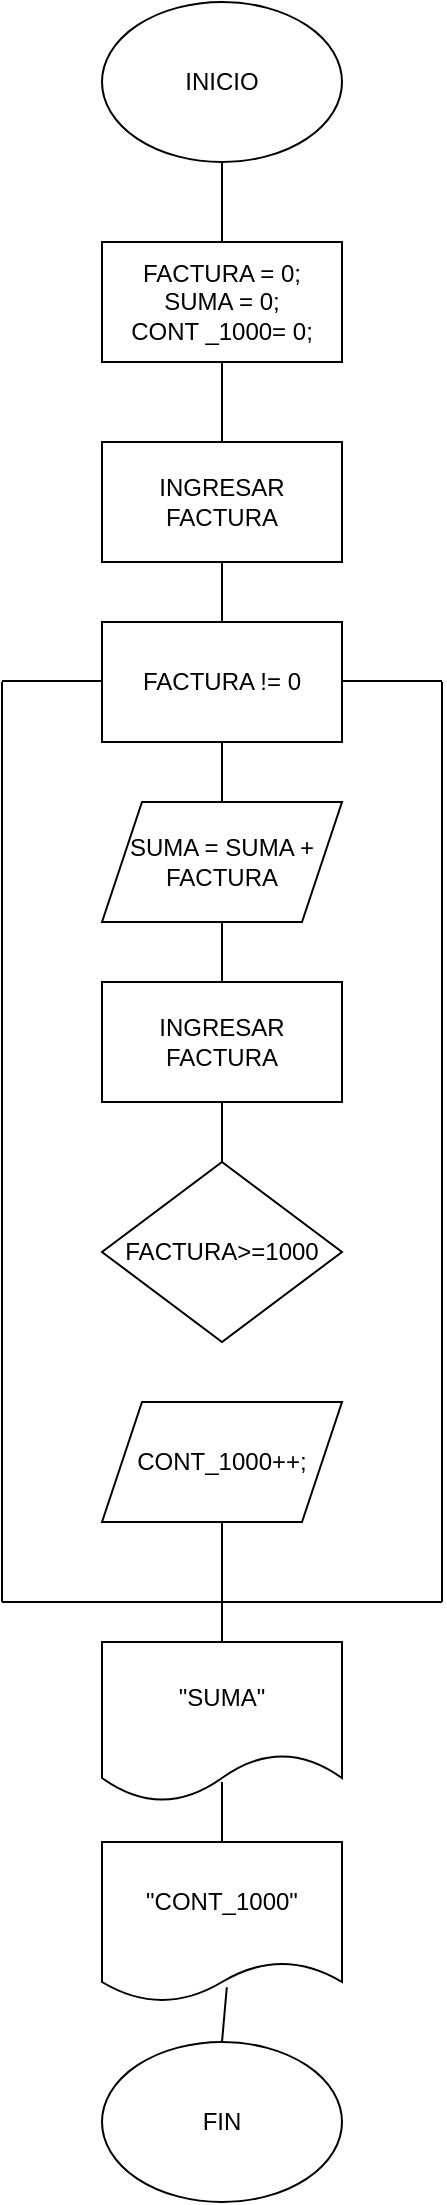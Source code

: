 <mxfile version="18.0.0" type="device"><diagram id="xd568376WLOU116ka88S" name="Page-1"><mxGraphModel dx="1038" dy="547" grid="1" gridSize="10" guides="1" tooltips="1" connect="1" arrows="1" fold="1" page="1" pageScale="1" pageWidth="827" pageHeight="1169" math="0" shadow="0"><root><mxCell id="0"/><mxCell id="1" parent="0"/><mxCell id="PqCUlBdN-0RynIYYcnz2-1" value="INICIO" style="ellipse;whiteSpace=wrap;html=1;" vertex="1" parent="1"><mxGeometry x="330" y="40" width="120" height="80" as="geometry"/></mxCell><mxCell id="PqCUlBdN-0RynIYYcnz2-2" value="" style="endArrow=none;html=1;rounded=0;" edge="1" parent="1"><mxGeometry width="50" height="50" relative="1" as="geometry"><mxPoint x="390" y="160" as="sourcePoint"/><mxPoint x="390" y="120" as="targetPoint"/></mxGeometry></mxCell><mxCell id="PqCUlBdN-0RynIYYcnz2-3" value="FACTURA = 0;&lt;br&gt;SUMA = 0;&lt;br&gt;CONT _1000= 0;" style="rounded=0;whiteSpace=wrap;html=1;" vertex="1" parent="1"><mxGeometry x="330" y="160" width="120" height="60" as="geometry"/></mxCell><mxCell id="PqCUlBdN-0RynIYYcnz2-4" value="INGRESAR FACTURA" style="rounded=0;whiteSpace=wrap;html=1;" vertex="1" parent="1"><mxGeometry x="330" y="260" width="120" height="60" as="geometry"/></mxCell><mxCell id="PqCUlBdN-0RynIYYcnz2-5" value="" style="endArrow=none;html=1;rounded=0;exitX=0.5;exitY=0;exitDx=0;exitDy=0;" edge="1" parent="1" source="PqCUlBdN-0RynIYYcnz2-4"><mxGeometry width="50" height="50" relative="1" as="geometry"><mxPoint x="340" y="270" as="sourcePoint"/><mxPoint x="390" y="220" as="targetPoint"/></mxGeometry></mxCell><mxCell id="PqCUlBdN-0RynIYYcnz2-6" value="FACTURA != 0" style="rounded=0;whiteSpace=wrap;html=1;" vertex="1" parent="1"><mxGeometry x="330" y="350" width="120" height="60" as="geometry"/></mxCell><mxCell id="PqCUlBdN-0RynIYYcnz2-7" value="" style="endArrow=none;html=1;rounded=0;" edge="1" parent="1"><mxGeometry width="50" height="50" relative="1" as="geometry"><mxPoint x="280" y="379.5" as="sourcePoint"/><mxPoint x="330" y="379.5" as="targetPoint"/></mxGeometry></mxCell><mxCell id="PqCUlBdN-0RynIYYcnz2-9" value="" style="endArrow=none;html=1;rounded=0;" edge="1" parent="1"><mxGeometry width="50" height="50" relative="1" as="geometry"><mxPoint x="450" y="379.5" as="sourcePoint"/><mxPoint x="500" y="379.5" as="targetPoint"/></mxGeometry></mxCell><mxCell id="PqCUlBdN-0RynIYYcnz2-10" value="SUMA = SUMA + FACTURA" style="shape=parallelogram;perimeter=parallelogramPerimeter;whiteSpace=wrap;html=1;fixedSize=1;" vertex="1" parent="1"><mxGeometry x="330" y="440" width="120" height="60" as="geometry"/></mxCell><mxCell id="PqCUlBdN-0RynIYYcnz2-11" value="" style="endArrow=none;html=1;rounded=0;exitX=0.5;exitY=0;exitDx=0;exitDy=0;" edge="1" parent="1" source="PqCUlBdN-0RynIYYcnz2-10"><mxGeometry width="50" height="50" relative="1" as="geometry"><mxPoint x="340" y="460" as="sourcePoint"/><mxPoint x="390" y="410" as="targetPoint"/></mxGeometry></mxCell><mxCell id="PqCUlBdN-0RynIYYcnz2-12" value="" style="endArrow=none;html=1;rounded=0;exitX=0.5;exitY=0;exitDx=0;exitDy=0;entryX=0.5;entryY=1;entryDx=0;entryDy=0;" edge="1" parent="1" source="PqCUlBdN-0RynIYYcnz2-6" target="PqCUlBdN-0RynIYYcnz2-4"><mxGeometry width="50" height="50" relative="1" as="geometry"><mxPoint x="350" y="370" as="sourcePoint"/><mxPoint x="400" y="320" as="targetPoint"/></mxGeometry></mxCell><mxCell id="PqCUlBdN-0RynIYYcnz2-13" value="" style="endArrow=none;html=1;rounded=0;" edge="1" parent="1"><mxGeometry width="50" height="50" relative="1" as="geometry"><mxPoint x="390" y="530" as="sourcePoint"/><mxPoint x="390" y="500" as="targetPoint"/></mxGeometry></mxCell><mxCell id="PqCUlBdN-0RynIYYcnz2-14" value="INGRESAR FACTURA" style="rounded=0;whiteSpace=wrap;html=1;" vertex="1" parent="1"><mxGeometry x="330" y="530" width="120" height="60" as="geometry"/></mxCell><mxCell id="PqCUlBdN-0RynIYYcnz2-15" value="FACTURA&amp;gt;=1000&lt;br&gt;" style="rhombus;whiteSpace=wrap;html=1;" vertex="1" parent="1"><mxGeometry x="330" y="620" width="120" height="90" as="geometry"/></mxCell><mxCell id="PqCUlBdN-0RynIYYcnz2-16" value="" style="endArrow=none;html=1;rounded=0;exitX=0.5;exitY=0;exitDx=0;exitDy=0;" edge="1" parent="1" source="PqCUlBdN-0RynIYYcnz2-15"><mxGeometry width="50" height="50" relative="1" as="geometry"><mxPoint x="350" y="640" as="sourcePoint"/><mxPoint x="390" y="590" as="targetPoint"/></mxGeometry></mxCell><mxCell id="PqCUlBdN-0RynIYYcnz2-17" value="CONT_1000++;" style="shape=parallelogram;perimeter=parallelogramPerimeter;whiteSpace=wrap;html=1;fixedSize=1;" vertex="1" parent="1"><mxGeometry x="330" y="740" width="120" height="60" as="geometry"/></mxCell><mxCell id="PqCUlBdN-0RynIYYcnz2-18" value="" style="endArrow=none;html=1;rounded=0;" edge="1" parent="1"><mxGeometry width="50" height="50" relative="1" as="geometry"><mxPoint x="280" y="780" as="sourcePoint"/><mxPoint x="280" y="380" as="targetPoint"/></mxGeometry></mxCell><mxCell id="PqCUlBdN-0RynIYYcnz2-19" value="" style="endArrow=none;html=1;rounded=0;" edge="1" parent="1"><mxGeometry width="50" height="50" relative="1" as="geometry"><mxPoint x="500" y="780" as="sourcePoint"/><mxPoint x="500" y="380" as="targetPoint"/></mxGeometry></mxCell><mxCell id="PqCUlBdN-0RynIYYcnz2-20" value="" style="endArrow=none;html=1;fontFamily=Helvetica;fontSize=11;fontColor=default;align=center;strokeColor=default;" edge="1" parent="1"><mxGeometry width="50" height="50" relative="1" as="geometry"><mxPoint x="280" y="780" as="sourcePoint"/><mxPoint x="280" y="840" as="targetPoint"/></mxGeometry></mxCell><mxCell id="PqCUlBdN-0RynIYYcnz2-21" value="" style="endArrow=none;html=1;rounded=0;" edge="1" parent="1"><mxGeometry width="50" height="50" relative="1" as="geometry"><mxPoint x="500" y="780" as="sourcePoint"/><mxPoint x="500" y="840" as="targetPoint"/></mxGeometry></mxCell><mxCell id="PqCUlBdN-0RynIYYcnz2-22" value="" style="endArrow=none;html=1;rounded=0;entryX=0.5;entryY=1;entryDx=0;entryDy=0;exitX=0.5;exitY=0;exitDx=0;exitDy=0;" edge="1" parent="1" source="PqCUlBdN-0RynIYYcnz2-24" target="PqCUlBdN-0RynIYYcnz2-17"><mxGeometry width="50" height="50" relative="1" as="geometry"><mxPoint x="390" y="840" as="sourcePoint"/><mxPoint x="400" y="800" as="targetPoint"/><Array as="points"/></mxGeometry></mxCell><mxCell id="PqCUlBdN-0RynIYYcnz2-23" value="" style="endArrow=none;html=1;rounded=0;" edge="1" parent="1"><mxGeometry width="50" height="50" relative="1" as="geometry"><mxPoint x="280" y="840" as="sourcePoint"/><mxPoint x="500" y="840" as="targetPoint"/></mxGeometry></mxCell><mxCell id="PqCUlBdN-0RynIYYcnz2-24" value="&quot;SUMA&quot;" style="shape=document;whiteSpace=wrap;html=1;boundedLbl=1;" vertex="1" parent="1"><mxGeometry x="330" y="860" width="120" height="80" as="geometry"/></mxCell><mxCell id="PqCUlBdN-0RynIYYcnz2-25" value="" style="endArrow=none;html=1;rounded=0;entryX=0.5;entryY=0.875;entryDx=0;entryDy=0;entryPerimeter=0;" edge="1" parent="1" target="PqCUlBdN-0RynIYYcnz2-24"><mxGeometry width="50" height="50" relative="1" as="geometry"><mxPoint x="390" y="970" as="sourcePoint"/><mxPoint x="400" y="920" as="targetPoint"/></mxGeometry></mxCell><mxCell id="PqCUlBdN-0RynIYYcnz2-26" value="&quot;CONT_1000&quot;" style="shape=document;whiteSpace=wrap;html=1;boundedLbl=1;size=0.25;" vertex="1" parent="1"><mxGeometry x="330" y="960" width="120" height="80" as="geometry"/></mxCell><mxCell id="PqCUlBdN-0RynIYYcnz2-27" value="FIN" style="ellipse;whiteSpace=wrap;html=1;" vertex="1" parent="1"><mxGeometry x="330" y="1060" width="120" height="80" as="geometry"/></mxCell><mxCell id="PqCUlBdN-0RynIYYcnz2-28" value="" style="endArrow=none;html=1;rounded=0;entryX=0.52;entryY=0.908;entryDx=0;entryDy=0;entryPerimeter=0;exitX=0.5;exitY=0;exitDx=0;exitDy=0;" edge="1" parent="1" source="PqCUlBdN-0RynIYYcnz2-27" target="PqCUlBdN-0RynIYYcnz2-26"><mxGeometry width="50" height="50" relative="1" as="geometry"><mxPoint x="360" y="1080" as="sourcePoint"/><mxPoint x="410" y="1030" as="targetPoint"/></mxGeometry></mxCell></root></mxGraphModel></diagram></mxfile>